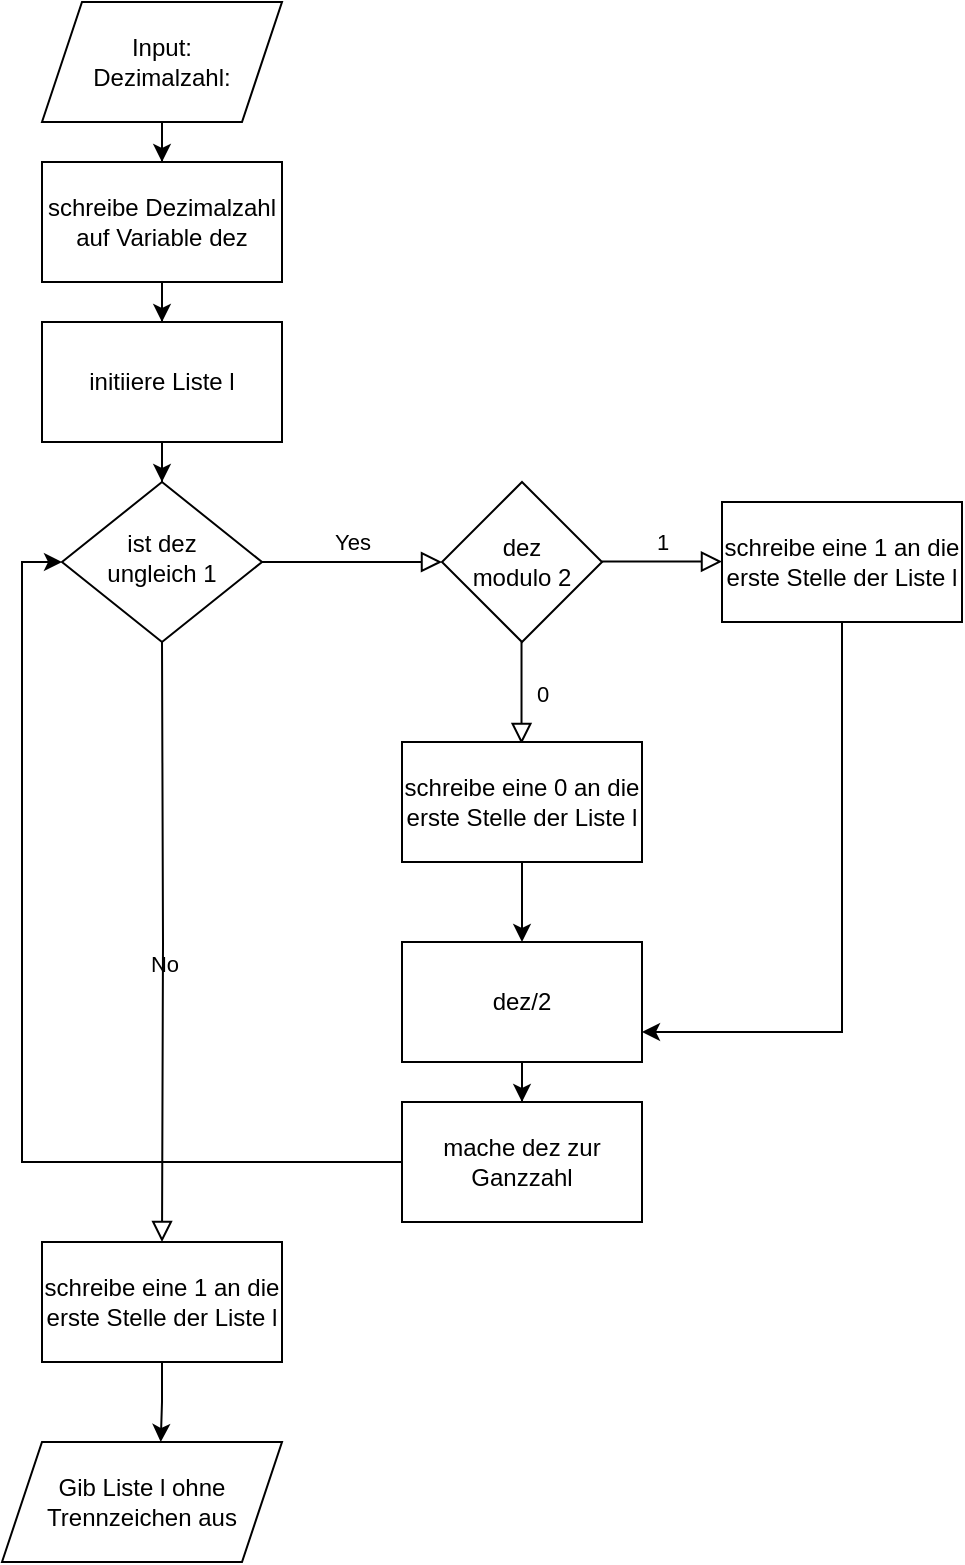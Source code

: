 <mxfile version="15.6.8" type="github">
  <diagram id="C5RBs43oDa-KdzZeNtuy" name="Page-1">
    <mxGraphModel dx="782" dy="485" grid="1" gridSize="10" guides="1" tooltips="1" connect="1" arrows="1" fold="1" page="1" pageScale="1" pageWidth="827" pageHeight="1169" math="0" shadow="0">
      <root>
        <mxCell id="WIyWlLk6GJQsqaUBKTNV-0" />
        <mxCell id="WIyWlLk6GJQsqaUBKTNV-1" parent="WIyWlLk6GJQsqaUBKTNV-0" />
        <mxCell id="WIyWlLk6GJQsqaUBKTNV-9" value="Yes" style="edgeStyle=orthogonalEdgeStyle;rounded=0;html=1;jettySize=auto;orthogonalLoop=1;fontSize=11;endArrow=block;endFill=0;endSize=8;strokeWidth=1;shadow=0;labelBackgroundColor=none;" parent="WIyWlLk6GJQsqaUBKTNV-1" source="WIyWlLk6GJQsqaUBKTNV-10" target="rO-EYtmDzTUFZvFiLeHr-3" edge="1">
          <mxGeometry y="10" relative="1" as="geometry">
            <mxPoint as="offset" />
            <mxPoint x="420" y="240" as="targetPoint" />
          </mxGeometry>
        </mxCell>
        <mxCell id="WIyWlLk6GJQsqaUBKTNV-10" value="&lt;div&gt;ist dez &lt;br&gt;&lt;/div&gt;&lt;div&gt;ungleich 1&lt;/div&gt;" style="rhombus;whiteSpace=wrap;html=1;shadow=0;fontFamily=Helvetica;fontSize=12;align=center;strokeWidth=1;spacing=6;spacingTop=-4;" parent="WIyWlLk6GJQsqaUBKTNV-1" vertex="1">
          <mxGeometry x="170" y="250" width="100" height="80" as="geometry" />
        </mxCell>
        <mxCell id="rO-EYtmDzTUFZvFiLeHr-18" value="" style="edgeStyle=orthogonalEdgeStyle;rounded=0;orthogonalLoop=1;jettySize=auto;html=1;" edge="1" parent="WIyWlLk6GJQsqaUBKTNV-1" source="rO-EYtmDzTUFZvFiLeHr-0" target="rO-EYtmDzTUFZvFiLeHr-2">
          <mxGeometry relative="1" as="geometry" />
        </mxCell>
        <mxCell id="rO-EYtmDzTUFZvFiLeHr-0" value="Input:&lt;br&gt;Dezimalzahl:" style="shape=parallelogram;perimeter=parallelogramPerimeter;whiteSpace=wrap;html=1;fixedSize=1;" vertex="1" parent="WIyWlLk6GJQsqaUBKTNV-1">
          <mxGeometry x="160" y="10" width="120" height="60" as="geometry" />
        </mxCell>
        <mxCell id="rO-EYtmDzTUFZvFiLeHr-20" value="" style="edgeStyle=orthogonalEdgeStyle;rounded=0;orthogonalLoop=1;jettySize=auto;html=1;" edge="1" parent="WIyWlLk6GJQsqaUBKTNV-1" source="rO-EYtmDzTUFZvFiLeHr-1" target="WIyWlLk6GJQsqaUBKTNV-10">
          <mxGeometry relative="1" as="geometry" />
        </mxCell>
        <mxCell id="rO-EYtmDzTUFZvFiLeHr-1" value="initiiere Liste l" style="rounded=0;whiteSpace=wrap;html=1;" vertex="1" parent="WIyWlLk6GJQsqaUBKTNV-1">
          <mxGeometry x="160" y="170" width="120" height="60" as="geometry" />
        </mxCell>
        <mxCell id="rO-EYtmDzTUFZvFiLeHr-19" value="" style="edgeStyle=orthogonalEdgeStyle;rounded=0;orthogonalLoop=1;jettySize=auto;html=1;" edge="1" parent="WIyWlLk6GJQsqaUBKTNV-1" source="rO-EYtmDzTUFZvFiLeHr-2" target="rO-EYtmDzTUFZvFiLeHr-1">
          <mxGeometry relative="1" as="geometry" />
        </mxCell>
        <mxCell id="rO-EYtmDzTUFZvFiLeHr-2" value="schreibe Dezimalzahl auf Variable dez" style="rounded=0;whiteSpace=wrap;html=1;" vertex="1" parent="WIyWlLk6GJQsqaUBKTNV-1">
          <mxGeometry x="160" y="90" width="120" height="60" as="geometry" />
        </mxCell>
        <mxCell id="rO-EYtmDzTUFZvFiLeHr-3" value="&lt;div&gt;dez &lt;br&gt;&lt;/div&gt;&lt;div&gt;modulo 2&lt;br&gt;&lt;/div&gt;" style="rhombus;whiteSpace=wrap;html=1;" vertex="1" parent="WIyWlLk6GJQsqaUBKTNV-1">
          <mxGeometry x="360" y="250" width="80" height="80" as="geometry" />
        </mxCell>
        <mxCell id="rO-EYtmDzTUFZvFiLeHr-5" value="0" style="edgeStyle=orthogonalEdgeStyle;rounded=0;html=1;jettySize=auto;orthogonalLoop=1;fontSize=11;endArrow=block;endFill=0;endSize=8;strokeWidth=1;shadow=0;labelBackgroundColor=none;" edge="1" parent="WIyWlLk6GJQsqaUBKTNV-1">
          <mxGeometry y="10" relative="1" as="geometry">
            <mxPoint as="offset" />
            <mxPoint x="399.76" y="330" as="sourcePoint" />
            <mxPoint x="399.76" y="381" as="targetPoint" />
          </mxGeometry>
        </mxCell>
        <mxCell id="rO-EYtmDzTUFZvFiLeHr-7" value="1" style="edgeStyle=orthogonalEdgeStyle;rounded=0;html=1;jettySize=auto;orthogonalLoop=1;fontSize=11;endArrow=block;endFill=0;endSize=8;strokeWidth=1;shadow=0;labelBackgroundColor=none;" edge="1" parent="WIyWlLk6GJQsqaUBKTNV-1">
          <mxGeometry y="10" relative="1" as="geometry">
            <mxPoint as="offset" />
            <mxPoint x="440" y="289.76" as="sourcePoint" />
            <mxPoint x="500" y="289.76" as="targetPoint" />
          </mxGeometry>
        </mxCell>
        <mxCell id="rO-EYtmDzTUFZvFiLeHr-13" value="" style="edgeStyle=orthogonalEdgeStyle;rounded=0;orthogonalLoop=1;jettySize=auto;html=1;" edge="1" parent="WIyWlLk6GJQsqaUBKTNV-1" source="rO-EYtmDzTUFZvFiLeHr-10" target="rO-EYtmDzTUFZvFiLeHr-12">
          <mxGeometry relative="1" as="geometry" />
        </mxCell>
        <mxCell id="rO-EYtmDzTUFZvFiLeHr-10" value="schreibe eine 0 an die erste Stelle der Liste l" style="rounded=0;whiteSpace=wrap;html=1;" vertex="1" parent="WIyWlLk6GJQsqaUBKTNV-1">
          <mxGeometry x="340" y="380" width="120" height="60" as="geometry" />
        </mxCell>
        <mxCell id="rO-EYtmDzTUFZvFiLeHr-14" style="edgeStyle=orthogonalEdgeStyle;rounded=0;orthogonalLoop=1;jettySize=auto;html=1;entryX=1;entryY=0.75;entryDx=0;entryDy=0;" edge="1" parent="WIyWlLk6GJQsqaUBKTNV-1" source="rO-EYtmDzTUFZvFiLeHr-11" target="rO-EYtmDzTUFZvFiLeHr-12">
          <mxGeometry relative="1" as="geometry">
            <mxPoint x="560" y="520" as="targetPoint" />
            <Array as="points">
              <mxPoint x="560" y="525" />
            </Array>
          </mxGeometry>
        </mxCell>
        <mxCell id="rO-EYtmDzTUFZvFiLeHr-11" value="schreibe eine 1 an die erste Stelle der Liste l" style="rounded=0;whiteSpace=wrap;html=1;" vertex="1" parent="WIyWlLk6GJQsqaUBKTNV-1">
          <mxGeometry x="500" y="260" width="120" height="60" as="geometry" />
        </mxCell>
        <mxCell id="rO-EYtmDzTUFZvFiLeHr-16" value="" style="edgeStyle=orthogonalEdgeStyle;rounded=0;orthogonalLoop=1;jettySize=auto;html=1;" edge="1" parent="WIyWlLk6GJQsqaUBKTNV-1" source="rO-EYtmDzTUFZvFiLeHr-12" target="rO-EYtmDzTUFZvFiLeHr-15">
          <mxGeometry relative="1" as="geometry" />
        </mxCell>
        <mxCell id="rO-EYtmDzTUFZvFiLeHr-12" value="dez/2" style="rounded=0;whiteSpace=wrap;html=1;" vertex="1" parent="WIyWlLk6GJQsqaUBKTNV-1">
          <mxGeometry x="340" y="480" width="120" height="60" as="geometry" />
        </mxCell>
        <mxCell id="rO-EYtmDzTUFZvFiLeHr-17" style="edgeStyle=orthogonalEdgeStyle;rounded=0;orthogonalLoop=1;jettySize=auto;html=1;entryX=0;entryY=0.5;entryDx=0;entryDy=0;" edge="1" parent="WIyWlLk6GJQsqaUBKTNV-1" source="rO-EYtmDzTUFZvFiLeHr-15" target="WIyWlLk6GJQsqaUBKTNV-10">
          <mxGeometry relative="1" as="geometry" />
        </mxCell>
        <mxCell id="rO-EYtmDzTUFZvFiLeHr-15" value="mache dez zur Ganzzahl" style="rounded=0;whiteSpace=wrap;html=1;" vertex="1" parent="WIyWlLk6GJQsqaUBKTNV-1">
          <mxGeometry x="340" y="560" width="120" height="60" as="geometry" />
        </mxCell>
        <mxCell id="rO-EYtmDzTUFZvFiLeHr-25" style="edgeStyle=orthogonalEdgeStyle;rounded=0;orthogonalLoop=1;jettySize=auto;html=1;entryX=0.567;entryY=0;entryDx=0;entryDy=0;entryPerimeter=0;" edge="1" parent="WIyWlLk6GJQsqaUBKTNV-1" source="rO-EYtmDzTUFZvFiLeHr-21" target="rO-EYtmDzTUFZvFiLeHr-24">
          <mxGeometry relative="1" as="geometry" />
        </mxCell>
        <mxCell id="rO-EYtmDzTUFZvFiLeHr-21" value="schreibe eine 1 an die erste Stelle der Liste l" style="rounded=0;whiteSpace=wrap;html=1;" vertex="1" parent="WIyWlLk6GJQsqaUBKTNV-1">
          <mxGeometry x="160" y="630" width="120" height="60" as="geometry" />
        </mxCell>
        <mxCell id="rO-EYtmDzTUFZvFiLeHr-23" value="No" style="edgeStyle=orthogonalEdgeStyle;rounded=0;html=1;jettySize=auto;orthogonalLoop=1;fontSize=11;endArrow=block;endFill=0;endSize=8;strokeWidth=1;shadow=0;labelBackgroundColor=none;entryX=0.5;entryY=0;entryDx=0;entryDy=0;" edge="1" parent="WIyWlLk6GJQsqaUBKTNV-1" target="rO-EYtmDzTUFZvFiLeHr-21">
          <mxGeometry y="10" relative="1" as="geometry">
            <mxPoint as="offset" />
            <mxPoint x="220" y="330" as="sourcePoint" />
            <mxPoint x="310" y="330" as="targetPoint" />
            <Array as="points" />
          </mxGeometry>
        </mxCell>
        <mxCell id="rO-EYtmDzTUFZvFiLeHr-24" value="Gib Liste l ohne Trennzeichen aus" style="shape=parallelogram;perimeter=parallelogramPerimeter;whiteSpace=wrap;html=1;fixedSize=1;" vertex="1" parent="WIyWlLk6GJQsqaUBKTNV-1">
          <mxGeometry x="140" y="730" width="140" height="60" as="geometry" />
        </mxCell>
      </root>
    </mxGraphModel>
  </diagram>
</mxfile>
